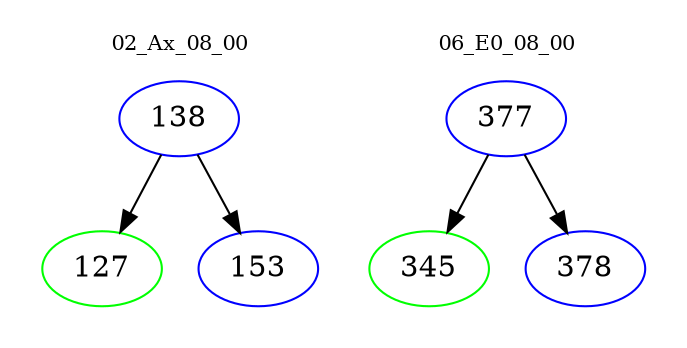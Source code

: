 digraph{
subgraph cluster_0 {
color = white
label = "02_Ax_08_00";
fontsize=10;
T0_138 [label="138", color="blue"]
T0_138 -> T0_127 [color="black"]
T0_127 [label="127", color="green"]
T0_138 -> T0_153 [color="black"]
T0_153 [label="153", color="blue"]
}
subgraph cluster_1 {
color = white
label = "06_E0_08_00";
fontsize=10;
T1_377 [label="377", color="blue"]
T1_377 -> T1_345 [color="black"]
T1_345 [label="345", color="green"]
T1_377 -> T1_378 [color="black"]
T1_378 [label="378", color="blue"]
}
}
